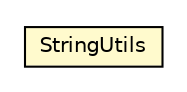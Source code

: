 #!/usr/local/bin/dot
#
# Class diagram 
# Generated by UMLGraph version R5_6-24-gf6e263 (http://www.umlgraph.org/)
#

digraph G {
	edge [fontname="Helvetica",fontsize=10,labelfontname="Helvetica",labelfontsize=10];
	node [fontname="Helvetica",fontsize=10,shape=plaintext];
	nodesep=0.25;
	ranksep=0.5;
	// org.universAAL.middleware.container.utils.StringUtils
	c360533 [label=<<table title="org.universAAL.middleware.container.utils.StringUtils" border="0" cellborder="1" cellspacing="0" cellpadding="2" port="p" bgcolor="lemonChiffon" href="./StringUtils.html">
		<tr><td><table border="0" cellspacing="0" cellpadding="1">
<tr><td align="center" balign="center"> StringUtils </td></tr>
		</table></td></tr>
		</table>>, URL="./StringUtils.html", fontname="Helvetica", fontcolor="black", fontsize=10.0];
}

